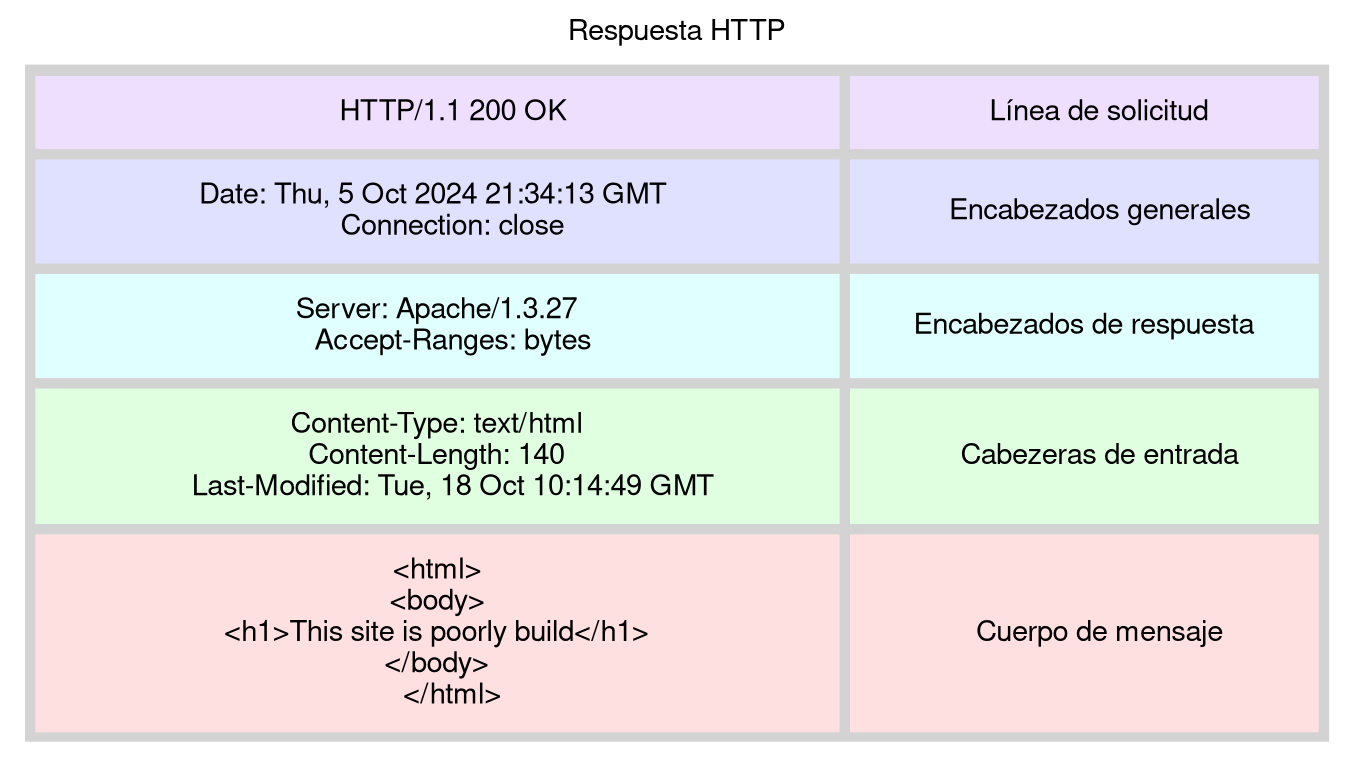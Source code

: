digraph G {
  fontname="Helvetica,Arial,sans-serif"
  node [fontname="Helvetica,Arial,sans-serif"]
  edge [fontname="Helvetica,Arial,sans-serif"]
  
  labelloc="t";
  label="Respuesta HTTP";
  
  a0 [shape=none label=<
 <TABLE border="0" cellspacing="5" cellpadding="10" bgcolor="lightgray">
  <TR>
    <TD colspan="15" bgcolor="#efdfff">
        HTTP/1.1 200 OK
    </TD>
    <TD colspan="4" bgcolor="#efdfff">
        Línea de solicitud
    </TD>
  </TR>
  <TR>
    <TD colspan="15" bgcolor="#e0e0ff">
        Date: Thu, 5 Oct 2024 21:34:13 GMT 
        <BR></BR>
        Connection: close
    </TD>
    <TD colspan="4" bgcolor="#e0e0ff">
        Encabezados generales
    </TD>
  </TR>
  <TR>
    <TD  colspan="15" bgcolor="#e0ffff">
        Server: Apache/1.3.27
        <BR></BR>
        Accept-Ranges: bytes
    </TD>
    <TD colspan="4" bgcolor="#e0ffff">Encabezados de respuesta</TD>
  </TR>
  <TR>
    <TD colspan="15" bgcolor="#e0ffe0">
        Content-Type: text/html
        <BR></BR>
        Content-Length: 140
        <BR></BR>
        Last-Modified: Tue, 18 Oct 10:14:49 GMT
    </TD>
    <TD colspan="4" bgcolor="#e0ffe0">
        Cabezeras de entrada
    </TD>
  </TR>
  <TR>
    <TD colspan="15" bgcolor="#ffe0e0">
        &#60;html&#62;
        <BR></BR>
        &#60;body&#62;
        <BR></BR>
        &#60;h1&#62;This site is poorly build&#60;/h1&#62;
        <BR></BR>
        &#60;/body&#62;
        <BR></BR>
        &#60;/html&#62;
    </TD>
    <TD colspan="4" bgcolor="#ffe0e0">
        Cuerpo de mensaje
    </TD>
  </TR>
  
</TABLE>>];

}

